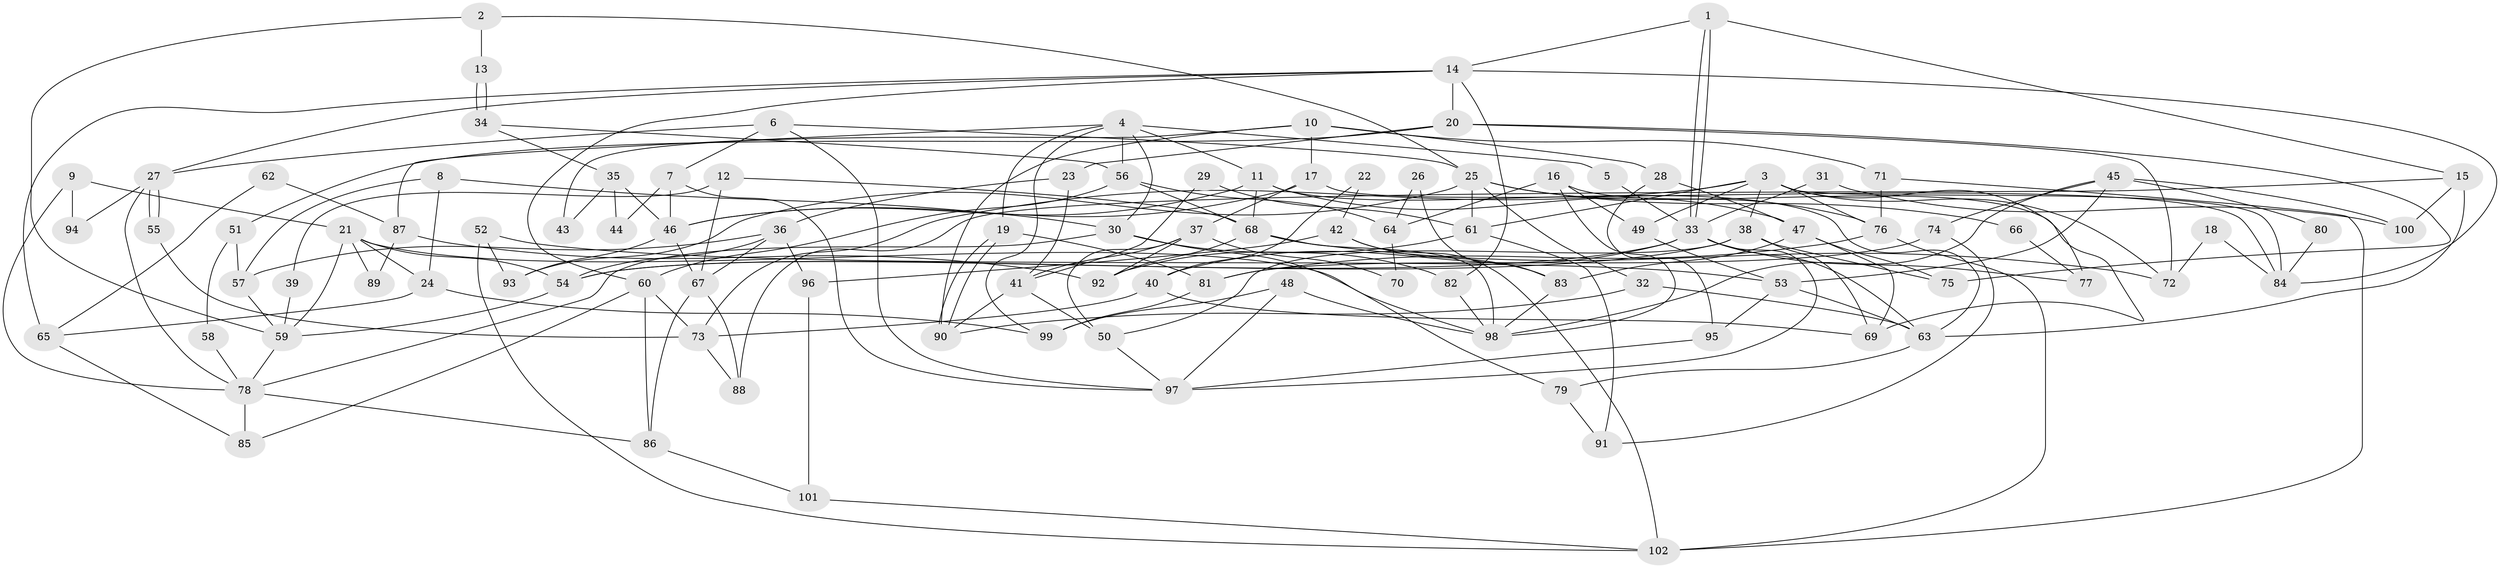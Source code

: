 // coarse degree distribution, {3: 0.14754098360655737, 2: 0.08196721311475409, 7: 0.08196721311475409, 5: 0.18032786885245902, 8: 0.09836065573770492, 4: 0.2459016393442623, 6: 0.11475409836065574, 9: 0.04918032786885246}
// Generated by graph-tools (version 1.1) at 2025/37/03/04/25 23:37:10]
// undirected, 102 vertices, 204 edges
graph export_dot {
  node [color=gray90,style=filled];
  1;
  2;
  3;
  4;
  5;
  6;
  7;
  8;
  9;
  10;
  11;
  12;
  13;
  14;
  15;
  16;
  17;
  18;
  19;
  20;
  21;
  22;
  23;
  24;
  25;
  26;
  27;
  28;
  29;
  30;
  31;
  32;
  33;
  34;
  35;
  36;
  37;
  38;
  39;
  40;
  41;
  42;
  43;
  44;
  45;
  46;
  47;
  48;
  49;
  50;
  51;
  52;
  53;
  54;
  55;
  56;
  57;
  58;
  59;
  60;
  61;
  62;
  63;
  64;
  65;
  66;
  67;
  68;
  69;
  70;
  71;
  72;
  73;
  74;
  75;
  76;
  77;
  78;
  79;
  80;
  81;
  82;
  83;
  84;
  85;
  86;
  87;
  88;
  89;
  90;
  91;
  92;
  93;
  94;
  95;
  96;
  97;
  98;
  99;
  100;
  101;
  102;
  1 -- 33;
  1 -- 33;
  1 -- 14;
  1 -- 15;
  2 -- 25;
  2 -- 59;
  2 -- 13;
  3 -- 84;
  3 -- 38;
  3 -- 49;
  3 -- 61;
  3 -- 72;
  3 -- 73;
  3 -- 76;
  3 -- 77;
  4 -- 99;
  4 -- 11;
  4 -- 5;
  4 -- 19;
  4 -- 30;
  4 -- 56;
  4 -- 87;
  5 -- 33;
  6 -- 27;
  6 -- 97;
  6 -- 7;
  6 -- 25;
  7 -- 97;
  7 -- 44;
  7 -- 46;
  8 -- 57;
  8 -- 30;
  8 -- 24;
  9 -- 78;
  9 -- 21;
  9 -- 94;
  10 -- 17;
  10 -- 90;
  10 -- 28;
  10 -- 43;
  10 -- 71;
  11 -- 68;
  11 -- 63;
  11 -- 46;
  11 -- 47;
  12 -- 67;
  12 -- 68;
  12 -- 39;
  13 -- 34;
  13 -- 34;
  14 -- 65;
  14 -- 82;
  14 -- 20;
  14 -- 27;
  14 -- 60;
  14 -- 84;
  15 -- 63;
  15 -- 88;
  15 -- 100;
  16 -- 98;
  16 -- 49;
  16 -- 64;
  16 -- 69;
  17 -- 46;
  17 -- 37;
  17 -- 84;
  18 -- 72;
  18 -- 84;
  19 -- 90;
  19 -- 90;
  19 -- 81;
  20 -- 75;
  20 -- 23;
  20 -- 51;
  20 -- 72;
  21 -- 54;
  21 -- 98;
  21 -- 24;
  21 -- 59;
  21 -- 89;
  22 -- 40;
  22 -- 42;
  23 -- 36;
  23 -- 41;
  24 -- 65;
  24 -- 99;
  25 -- 76;
  25 -- 32;
  25 -- 61;
  25 -- 66;
  25 -- 93;
  26 -- 64;
  26 -- 83;
  27 -- 55;
  27 -- 55;
  27 -- 78;
  27 -- 94;
  28 -- 47;
  28 -- 95;
  29 -- 41;
  29 -- 61;
  30 -- 78;
  30 -- 79;
  30 -- 82;
  31 -- 33;
  31 -- 100;
  32 -- 90;
  32 -- 63;
  33 -- 40;
  33 -- 54;
  33 -- 63;
  33 -- 77;
  33 -- 97;
  34 -- 56;
  34 -- 35;
  35 -- 46;
  35 -- 43;
  35 -- 44;
  36 -- 67;
  36 -- 54;
  36 -- 57;
  36 -- 96;
  37 -- 41;
  37 -- 92;
  37 -- 50;
  37 -- 70;
  38 -- 50;
  38 -- 69;
  38 -- 54;
  38 -- 75;
  39 -- 59;
  40 -- 73;
  40 -- 69;
  41 -- 50;
  41 -- 90;
  42 -- 102;
  42 -- 96;
  42 -- 83;
  45 -- 74;
  45 -- 98;
  45 -- 53;
  45 -- 80;
  45 -- 100;
  46 -- 67;
  46 -- 93;
  47 -- 83;
  47 -- 69;
  47 -- 75;
  48 -- 97;
  48 -- 99;
  48 -- 98;
  49 -- 53;
  50 -- 97;
  51 -- 57;
  51 -- 58;
  52 -- 93;
  52 -- 53;
  52 -- 102;
  53 -- 63;
  53 -- 95;
  54 -- 59;
  55 -- 73;
  56 -- 60;
  56 -- 64;
  56 -- 68;
  57 -- 59;
  58 -- 78;
  59 -- 78;
  60 -- 73;
  60 -- 85;
  60 -- 86;
  61 -- 91;
  61 -- 92;
  62 -- 65;
  62 -- 87;
  63 -- 79;
  64 -- 70;
  65 -- 85;
  66 -- 77;
  67 -- 86;
  67 -- 88;
  68 -- 72;
  68 -- 92;
  68 -- 98;
  71 -- 76;
  71 -- 102;
  73 -- 88;
  74 -- 81;
  74 -- 91;
  76 -- 102;
  76 -- 81;
  78 -- 85;
  78 -- 86;
  79 -- 91;
  80 -- 84;
  81 -- 99;
  82 -- 98;
  83 -- 98;
  86 -- 101;
  87 -- 92;
  87 -- 89;
  95 -- 97;
  96 -- 101;
  101 -- 102;
}
